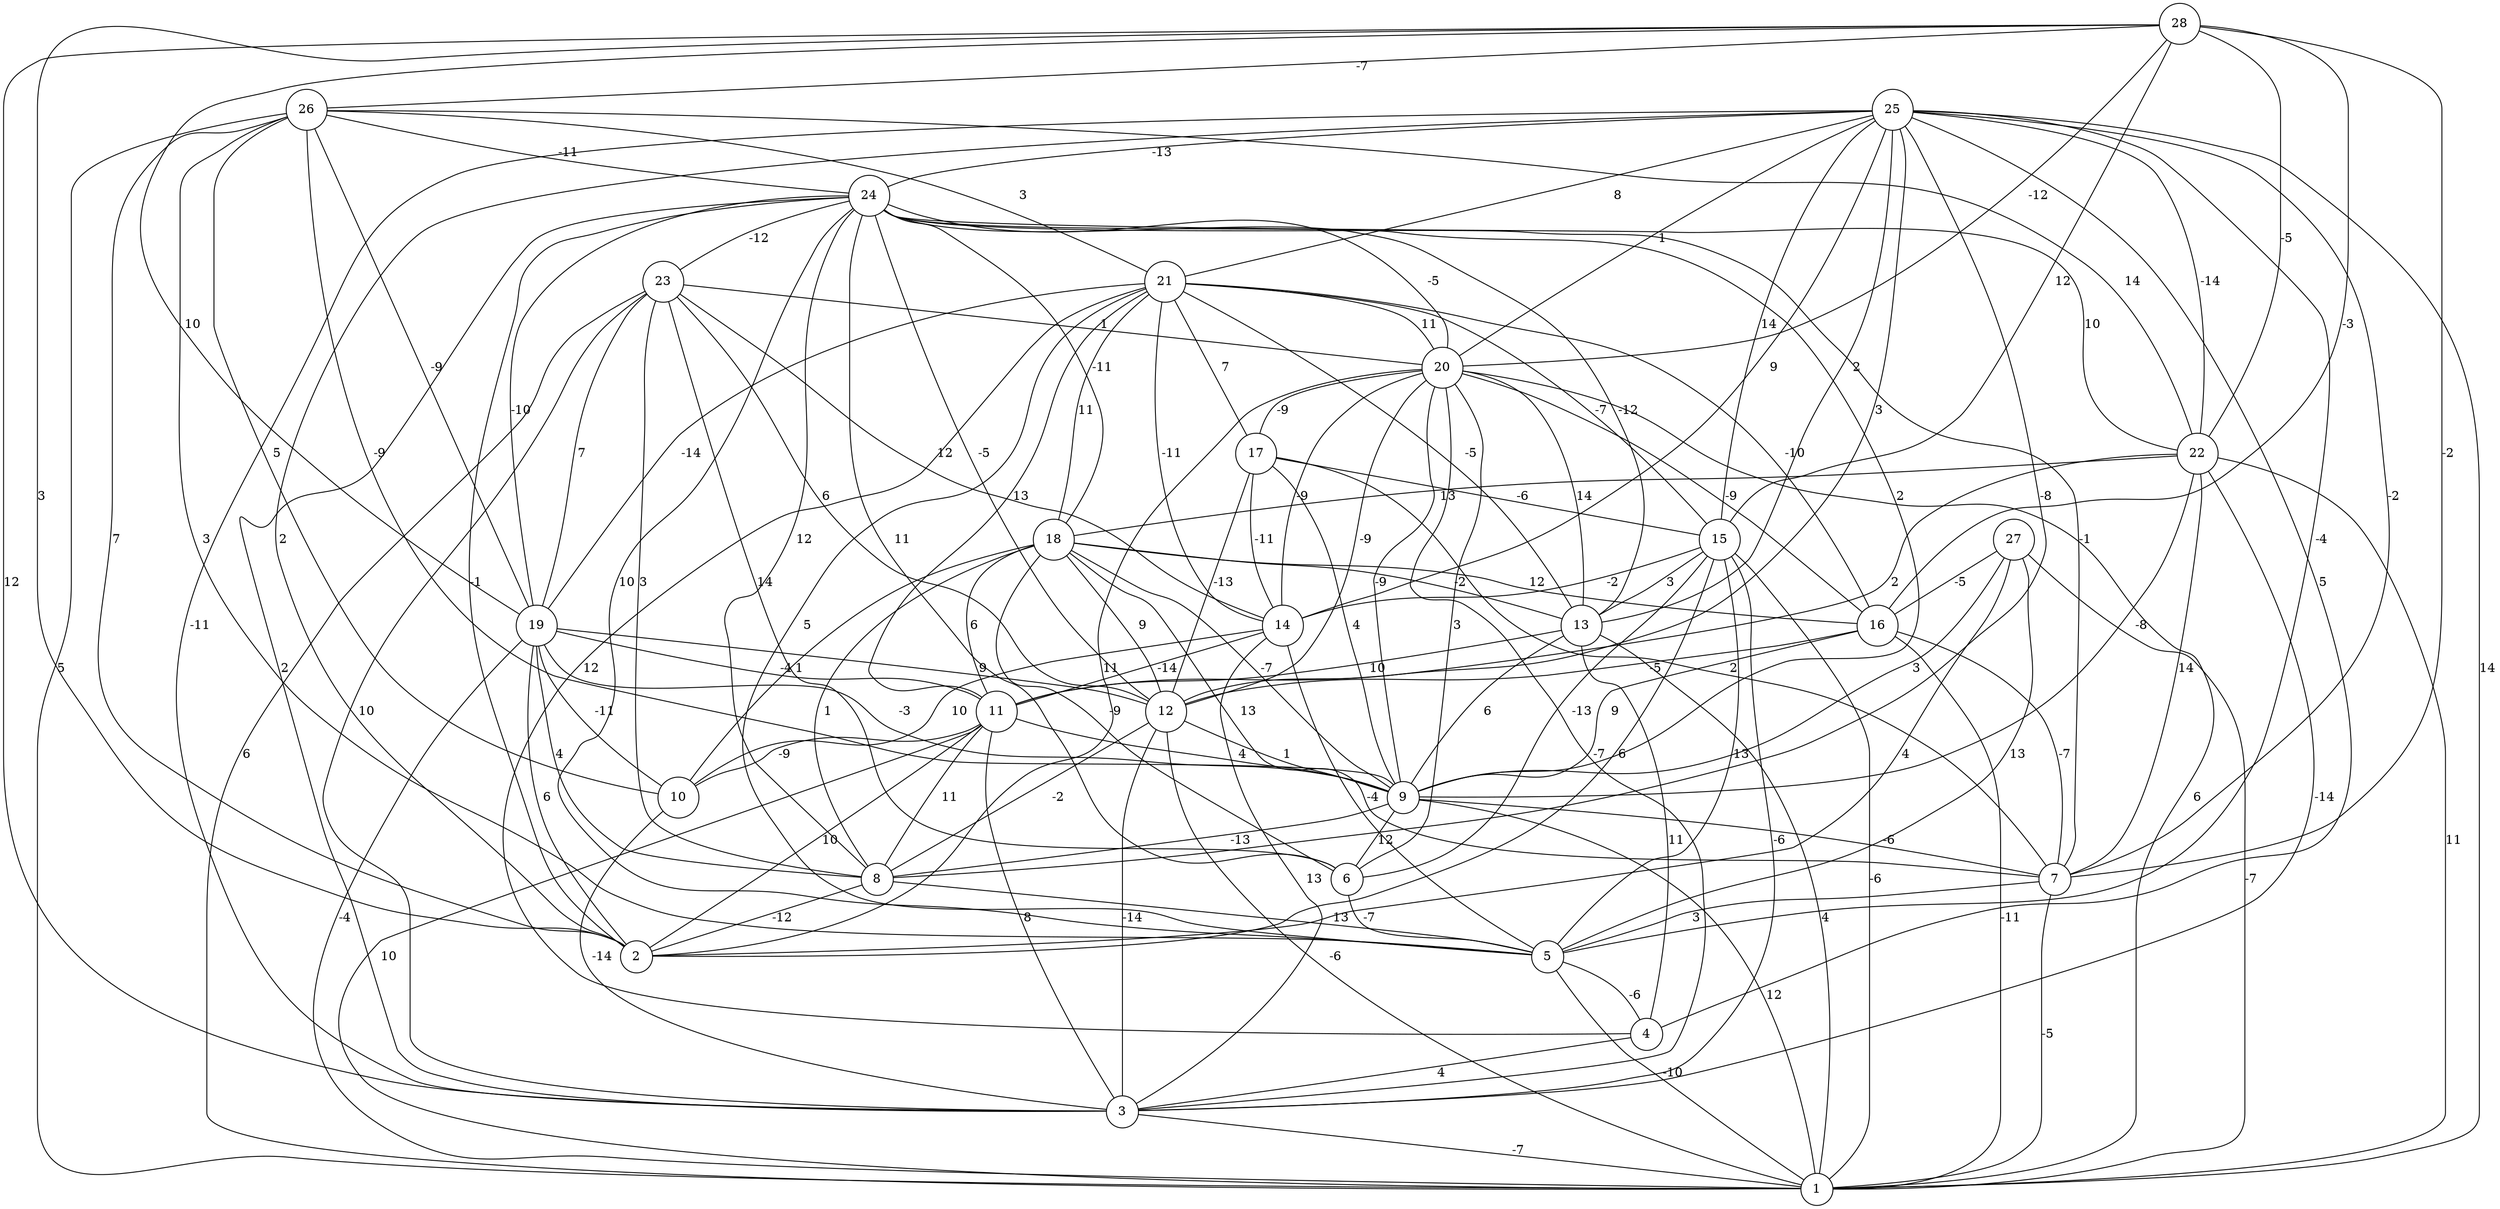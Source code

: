 graph { 
	 fontname="Helvetica,Arial,sans-serif" 
	 node [shape = circle]; 
	 28 -- 2 [label = "3"];
	 28 -- 3 [label = "12"];
	 28 -- 7 [label = "-2"];
	 28 -- 15 [label = "12"];
	 28 -- 16 [label = "-3"];
	 28 -- 19 [label = "10"];
	 28 -- 20 [label = "-12"];
	 28 -- 22 [label = "-5"];
	 28 -- 26 [label = "-7"];
	 27 -- 1 [label = "-7"];
	 27 -- 2 [label = "4"];
	 27 -- 5 [label = "13"];
	 27 -- 9 [label = "3"];
	 27 -- 16 [label = "-5"];
	 26 -- 1 [label = "5"];
	 26 -- 2 [label = "7"];
	 26 -- 5 [label = "3"];
	 26 -- 9 [label = "-9"];
	 26 -- 10 [label = "5"];
	 26 -- 19 [label = "-9"];
	 26 -- 21 [label = "3"];
	 26 -- 22 [label = "14"];
	 26 -- 24 [label = "-11"];
	 25 -- 1 [label = "14"];
	 25 -- 2 [label = "2"];
	 25 -- 3 [label = "-11"];
	 25 -- 4 [label = "5"];
	 25 -- 5 [label = "-4"];
	 25 -- 7 [label = "-2"];
	 25 -- 8 [label = "-8"];
	 25 -- 12 [label = "3"];
	 25 -- 13 [label = "2"];
	 25 -- 14 [label = "9"];
	 25 -- 15 [label = "14"];
	 25 -- 20 [label = "1"];
	 25 -- 21 [label = "8"];
	 25 -- 22 [label = "-14"];
	 25 -- 24 [label = "-13"];
	 24 -- 2 [label = "-1"];
	 24 -- 3 [label = "2"];
	 24 -- 5 [label = "10"];
	 24 -- 6 [label = "11"];
	 24 -- 7 [label = "-1"];
	 24 -- 8 [label = "12"];
	 24 -- 9 [label = "2"];
	 24 -- 12 [label = "-5"];
	 24 -- 13 [label = "-12"];
	 24 -- 18 [label = "-11"];
	 24 -- 19 [label = "-10"];
	 24 -- 20 [label = "-5"];
	 24 -- 22 [label = "10"];
	 24 -- 23 [label = "-12"];
	 23 -- 1 [label = "6"];
	 23 -- 3 [label = "10"];
	 23 -- 6 [label = "14"];
	 23 -- 8 [label = "3"];
	 23 -- 12 [label = "6"];
	 23 -- 14 [label = "12"];
	 23 -- 19 [label = "7"];
	 23 -- 20 [label = "1"];
	 22 -- 1 [label = "11"];
	 22 -- 3 [label = "-14"];
	 22 -- 7 [label = "14"];
	 22 -- 9 [label = "-8"];
	 22 -- 11 [label = "2"];
	 22 -- 18 [label = "13"];
	 21 -- 4 [label = "12"];
	 21 -- 5 [label = "5"];
	 21 -- 11 [label = "13"];
	 21 -- 13 [label = "-5"];
	 21 -- 14 [label = "-11"];
	 21 -- 15 [label = "-7"];
	 21 -- 16 [label = "-10"];
	 21 -- 17 [label = "7"];
	 21 -- 18 [label = "11"];
	 21 -- 19 [label = "-14"];
	 21 -- 20 [label = "11"];
	 20 -- 1 [label = "6"];
	 20 -- 2 [label = "11"];
	 20 -- 3 [label = "-7"];
	 20 -- 6 [label = "3"];
	 20 -- 9 [label = "-9"];
	 20 -- 12 [label = "-9"];
	 20 -- 13 [label = "14"];
	 20 -- 14 [label = "-9"];
	 20 -- 16 [label = "-9"];
	 20 -- 17 [label = "-9"];
	 19 -- 1 [label = "-4"];
	 19 -- 2 [label = "6"];
	 19 -- 8 [label = "4"];
	 19 -- 9 [label = "-3"];
	 19 -- 10 [label = "-11"];
	 19 -- 11 [label = "-4"];
	 19 -- 12 [label = "9"];
	 18 -- 6 [label = "-9"];
	 18 -- 7 [label = "13"];
	 18 -- 8 [label = "1"];
	 18 -- 9 [label = "-7"];
	 18 -- 10 [label = "1"];
	 18 -- 11 [label = "6"];
	 18 -- 12 [label = "9"];
	 18 -- 13 [label = "-2"];
	 18 -- 16 [label = "12"];
	 17 -- 7 [label = "2"];
	 17 -- 9 [label = "4"];
	 17 -- 12 [label = "-13"];
	 17 -- 14 [label = "-11"];
	 17 -- 15 [label = "-6"];
	 16 -- 1 [label = "-11"];
	 16 -- 7 [label = "-7"];
	 16 -- 9 [label = "9"];
	 16 -- 12 [label = "-5"];
	 15 -- 1 [label = "-6"];
	 15 -- 2 [label = "6"];
	 15 -- 3 [label = "-6"];
	 15 -- 5 [label = "13"];
	 15 -- 6 [label = "-13"];
	 15 -- 13 [label = "3"];
	 15 -- 14 [label = "-2"];
	 14 -- 3 [label = "13"];
	 14 -- 5 [label = "-4"];
	 14 -- 10 [label = "10"];
	 14 -- 11 [label = "-14"];
	 13 -- 1 [label = "4"];
	 13 -- 4 [label = "11"];
	 13 -- 9 [label = "6"];
	 13 -- 11 [label = "10"];
	 12 -- 1 [label = "-6"];
	 12 -- 3 [label = "-14"];
	 12 -- 8 [label = "-2"];
	 12 -- 9 [label = "1"];
	 11 -- 1 [label = "10"];
	 11 -- 2 [label = "10"];
	 11 -- 3 [label = "8"];
	 11 -- 8 [label = "11"];
	 11 -- 9 [label = "4"];
	 11 -- 10 [label = "-9"];
	 10 -- 3 [label = "-14"];
	 9 -- 1 [label = "12"];
	 9 -- 6 [label = "12"];
	 9 -- 7 [label = "-6"];
	 9 -- 8 [label = "-13"];
	 8 -- 2 [label = "-12"];
	 8 -- 5 [label = "13"];
	 7 -- 1 [label = "-5"];
	 7 -- 5 [label = "3"];
	 6 -- 5 [label = "-7"];
	 5 -- 1 [label = "-10"];
	 5 -- 4 [label = "-6"];
	 4 -- 3 [label = "4"];
	 3 -- 1 [label = "-7"];
	 1;
	 2;
	 3;
	 4;
	 5;
	 6;
	 7;
	 8;
	 9;
	 10;
	 11;
	 12;
	 13;
	 14;
	 15;
	 16;
	 17;
	 18;
	 19;
	 20;
	 21;
	 22;
	 23;
	 24;
	 25;
	 26;
	 27;
	 28;
}
